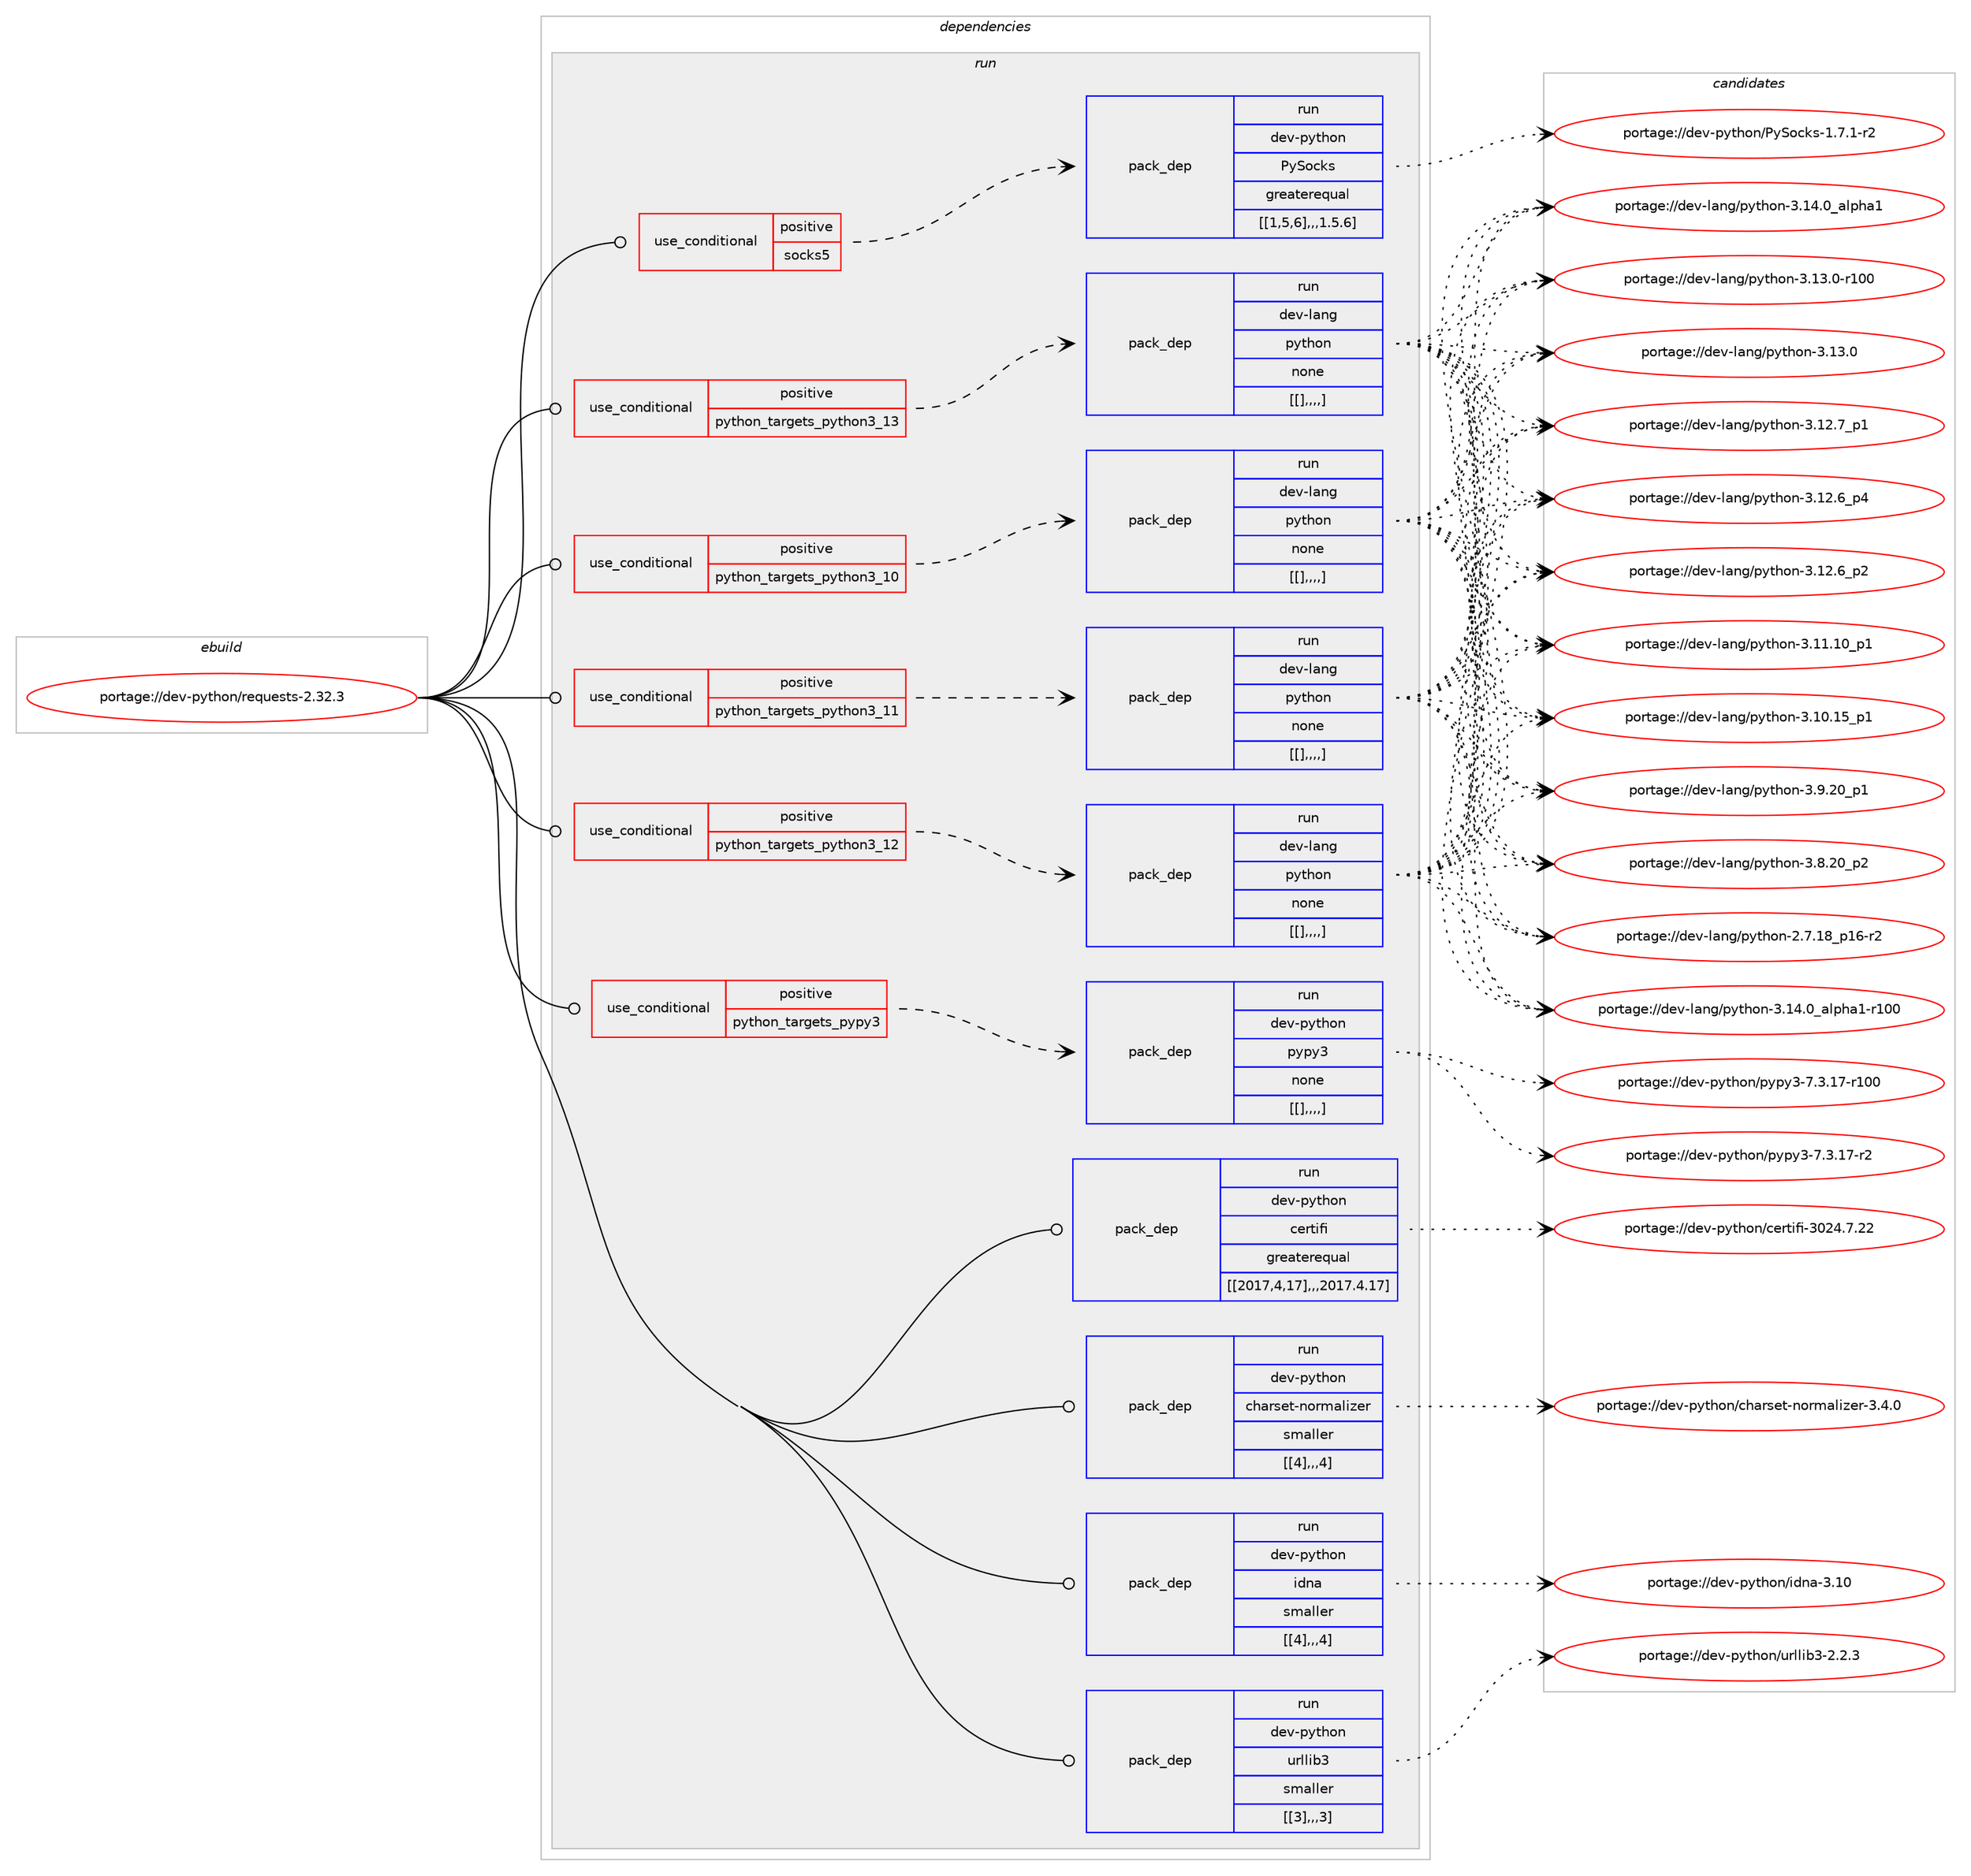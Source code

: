 digraph prolog {

# *************
# Graph options
# *************

newrank=true;
concentrate=true;
compound=true;
graph [rankdir=LR,fontname=Helvetica,fontsize=10,ranksep=1.5];#, ranksep=2.5, nodesep=0.2];
edge  [arrowhead=vee];
node  [fontname=Helvetica,fontsize=10];

# **********
# The ebuild
# **********

subgraph cluster_leftcol {
color=gray;
label=<<i>ebuild</i>>;
id [label="portage://dev-python/requests-2.32.3", color=red, width=4, href="../dev-python/requests-2.32.3.svg"];
}

# ****************
# The dependencies
# ****************

subgraph cluster_midcol {
color=gray;
label=<<i>dependencies</i>>;
subgraph cluster_compile {
fillcolor="#eeeeee";
style=filled;
label=<<i>compile</i>>;
}
subgraph cluster_compileandrun {
fillcolor="#eeeeee";
style=filled;
label=<<i>compile and run</i>>;
}
subgraph cluster_run {
fillcolor="#eeeeee";
style=filled;
label=<<i>run</i>>;
subgraph cond41683 {
dependency168606 [label=<<TABLE BORDER="0" CELLBORDER="1" CELLSPACING="0" CELLPADDING="4"><TR><TD ROWSPAN="3" CELLPADDING="10">use_conditional</TD></TR><TR><TD>positive</TD></TR><TR><TD>python_targets_pypy3</TD></TR></TABLE>>, shape=none, color=red];
subgraph pack125589 {
dependency168700 [label=<<TABLE BORDER="0" CELLBORDER="1" CELLSPACING="0" CELLPADDING="4" WIDTH="220"><TR><TD ROWSPAN="6" CELLPADDING="30">pack_dep</TD></TR><TR><TD WIDTH="110">run</TD></TR><TR><TD>dev-python</TD></TR><TR><TD>pypy3</TD></TR><TR><TD>none</TD></TR><TR><TD>[[],,,,]</TD></TR></TABLE>>, shape=none, color=blue];
}
dependency168606:e -> dependency168700:w [weight=20,style="dashed",arrowhead="vee"];
}
id:e -> dependency168606:w [weight=20,style="solid",arrowhead="odot"];
subgraph cond41749 {
dependency168703 [label=<<TABLE BORDER="0" CELLBORDER="1" CELLSPACING="0" CELLPADDING="4"><TR><TD ROWSPAN="3" CELLPADDING="10">use_conditional</TD></TR><TR><TD>positive</TD></TR><TR><TD>python_targets_python3_10</TD></TR></TABLE>>, shape=none, color=red];
subgraph pack125616 {
dependency168705 [label=<<TABLE BORDER="0" CELLBORDER="1" CELLSPACING="0" CELLPADDING="4" WIDTH="220"><TR><TD ROWSPAN="6" CELLPADDING="30">pack_dep</TD></TR><TR><TD WIDTH="110">run</TD></TR><TR><TD>dev-lang</TD></TR><TR><TD>python</TD></TR><TR><TD>none</TD></TR><TR><TD>[[],,,,]</TD></TR></TABLE>>, shape=none, color=blue];
}
dependency168703:e -> dependency168705:w [weight=20,style="dashed",arrowhead="vee"];
}
id:e -> dependency168703:w [weight=20,style="solid",arrowhead="odot"];
subgraph cond41760 {
dependency168722 [label=<<TABLE BORDER="0" CELLBORDER="1" CELLSPACING="0" CELLPADDING="4"><TR><TD ROWSPAN="3" CELLPADDING="10">use_conditional</TD></TR><TR><TD>positive</TD></TR><TR><TD>python_targets_python3_11</TD></TR></TABLE>>, shape=none, color=red];
subgraph pack125652 {
dependency168761 [label=<<TABLE BORDER="0" CELLBORDER="1" CELLSPACING="0" CELLPADDING="4" WIDTH="220"><TR><TD ROWSPAN="6" CELLPADDING="30">pack_dep</TD></TR><TR><TD WIDTH="110">run</TD></TR><TR><TD>dev-lang</TD></TR><TR><TD>python</TD></TR><TR><TD>none</TD></TR><TR><TD>[[],,,,]</TD></TR></TABLE>>, shape=none, color=blue];
}
dependency168722:e -> dependency168761:w [weight=20,style="dashed",arrowhead="vee"];
}
id:e -> dependency168722:w [weight=20,style="solid",arrowhead="odot"];
subgraph cond41772 {
dependency168783 [label=<<TABLE BORDER="0" CELLBORDER="1" CELLSPACING="0" CELLPADDING="4"><TR><TD ROWSPAN="3" CELLPADDING="10">use_conditional</TD></TR><TR><TD>positive</TD></TR><TR><TD>python_targets_python3_12</TD></TR></TABLE>>, shape=none, color=red];
subgraph pack125689 {
dependency168839 [label=<<TABLE BORDER="0" CELLBORDER="1" CELLSPACING="0" CELLPADDING="4" WIDTH="220"><TR><TD ROWSPAN="6" CELLPADDING="30">pack_dep</TD></TR><TR><TD WIDTH="110">run</TD></TR><TR><TD>dev-lang</TD></TR><TR><TD>python</TD></TR><TR><TD>none</TD></TR><TR><TD>[[],,,,]</TD></TR></TABLE>>, shape=none, color=blue];
}
dependency168783:e -> dependency168839:w [weight=20,style="dashed",arrowhead="vee"];
}
id:e -> dependency168783:w [weight=20,style="solid",arrowhead="odot"];
subgraph cond41808 {
dependency168865 [label=<<TABLE BORDER="0" CELLBORDER="1" CELLSPACING="0" CELLPADDING="4"><TR><TD ROWSPAN="3" CELLPADDING="10">use_conditional</TD></TR><TR><TD>positive</TD></TR><TR><TD>python_targets_python3_13</TD></TR></TABLE>>, shape=none, color=red];
subgraph pack125730 {
dependency168886 [label=<<TABLE BORDER="0" CELLBORDER="1" CELLSPACING="0" CELLPADDING="4" WIDTH="220"><TR><TD ROWSPAN="6" CELLPADDING="30">pack_dep</TD></TR><TR><TD WIDTH="110">run</TD></TR><TR><TD>dev-lang</TD></TR><TR><TD>python</TD></TR><TR><TD>none</TD></TR><TR><TD>[[],,,,]</TD></TR></TABLE>>, shape=none, color=blue];
}
dependency168865:e -> dependency168886:w [weight=20,style="dashed",arrowhead="vee"];
}
id:e -> dependency168865:w [weight=20,style="solid",arrowhead="odot"];
subgraph cond41827 {
dependency168951 [label=<<TABLE BORDER="0" CELLBORDER="1" CELLSPACING="0" CELLPADDING="4"><TR><TD ROWSPAN="3" CELLPADDING="10">use_conditional</TD></TR><TR><TD>positive</TD></TR><TR><TD>socks5</TD></TR></TABLE>>, shape=none, color=red];
subgraph pack125771 {
dependency168955 [label=<<TABLE BORDER="0" CELLBORDER="1" CELLSPACING="0" CELLPADDING="4" WIDTH="220"><TR><TD ROWSPAN="6" CELLPADDING="30">pack_dep</TD></TR><TR><TD WIDTH="110">run</TD></TR><TR><TD>dev-python</TD></TR><TR><TD>PySocks</TD></TR><TR><TD>greaterequal</TD></TR><TR><TD>[[1,5,6],,,1.5.6]</TD></TR></TABLE>>, shape=none, color=blue];
}
dependency168951:e -> dependency168955:w [weight=20,style="dashed",arrowhead="vee"];
}
id:e -> dependency168951:w [weight=20,style="solid",arrowhead="odot"];
subgraph pack125772 {
dependency168959 [label=<<TABLE BORDER="0" CELLBORDER="1" CELLSPACING="0" CELLPADDING="4" WIDTH="220"><TR><TD ROWSPAN="6" CELLPADDING="30">pack_dep</TD></TR><TR><TD WIDTH="110">run</TD></TR><TR><TD>dev-python</TD></TR><TR><TD>certifi</TD></TR><TR><TD>greaterequal</TD></TR><TR><TD>[[2017,4,17],,,2017.4.17]</TD></TR></TABLE>>, shape=none, color=blue];
}
id:e -> dependency168959:w [weight=20,style="solid",arrowhead="odot"];
subgraph pack125774 {
dependency168962 [label=<<TABLE BORDER="0" CELLBORDER="1" CELLSPACING="0" CELLPADDING="4" WIDTH="220"><TR><TD ROWSPAN="6" CELLPADDING="30">pack_dep</TD></TR><TR><TD WIDTH="110">run</TD></TR><TR><TD>dev-python</TD></TR><TR><TD>charset-normalizer</TD></TR><TR><TD>smaller</TD></TR><TR><TD>[[4],,,4]</TD></TR></TABLE>>, shape=none, color=blue];
}
id:e -> dependency168962:w [weight=20,style="solid",arrowhead="odot"];
subgraph pack125792 {
dependency168990 [label=<<TABLE BORDER="0" CELLBORDER="1" CELLSPACING="0" CELLPADDING="4" WIDTH="220"><TR><TD ROWSPAN="6" CELLPADDING="30">pack_dep</TD></TR><TR><TD WIDTH="110">run</TD></TR><TR><TD>dev-python</TD></TR><TR><TD>idna</TD></TR><TR><TD>smaller</TD></TR><TR><TD>[[4],,,4]</TD></TR></TABLE>>, shape=none, color=blue];
}
id:e -> dependency168990:w [weight=20,style="solid",arrowhead="odot"];
subgraph pack125809 {
dependency169027 [label=<<TABLE BORDER="0" CELLBORDER="1" CELLSPACING="0" CELLPADDING="4" WIDTH="220"><TR><TD ROWSPAN="6" CELLPADDING="30">pack_dep</TD></TR><TR><TD WIDTH="110">run</TD></TR><TR><TD>dev-python</TD></TR><TR><TD>urllib3</TD></TR><TR><TD>smaller</TD></TR><TR><TD>[[3],,,3]</TD></TR></TABLE>>, shape=none, color=blue];
}
id:e -> dependency169027:w [weight=20,style="solid",arrowhead="odot"];
}
}

# **************
# The candidates
# **************

subgraph cluster_choices {
rank=same;
color=gray;
label=<<i>candidates</i>>;

subgraph choice125309 {
color=black;
nodesep=1;
choice100101118451121211161041111104711212111212151455546514649554511450 [label="portage://dev-python/pypy3-7.3.17-r2", color=red, width=4,href="../dev-python/pypy3-7.3.17-r2.svg"];
choice1001011184511212111610411111047112121112121514555465146495545114494848 [label="portage://dev-python/pypy3-7.3.17-r100", color=red, width=4,href="../dev-python/pypy3-7.3.17-r100.svg"];
dependency168700:e -> choice100101118451121211161041111104711212111212151455546514649554511450:w [style=dotted,weight="100"];
dependency168700:e -> choice1001011184511212111610411111047112121112121514555465146495545114494848:w [style=dotted,weight="100"];
}
subgraph choice125311 {
color=black;
nodesep=1;
choice100101118451089711010347112121116104111110455146495246489597108112104974945114494848 [label="portage://dev-lang/python-3.14.0_alpha1-r100", color=red, width=4,href="../dev-lang/python-3.14.0_alpha1-r100.svg"];
choice1001011184510897110103471121211161041111104551464952464895971081121049749 [label="portage://dev-lang/python-3.14.0_alpha1", color=red, width=4,href="../dev-lang/python-3.14.0_alpha1.svg"];
choice1001011184510897110103471121211161041111104551464951464845114494848 [label="portage://dev-lang/python-3.13.0-r100", color=red, width=4,href="../dev-lang/python-3.13.0-r100.svg"];
choice10010111845108971101034711212111610411111045514649514648 [label="portage://dev-lang/python-3.13.0", color=red, width=4,href="../dev-lang/python-3.13.0.svg"];
choice100101118451089711010347112121116104111110455146495046559511249 [label="portage://dev-lang/python-3.12.7_p1", color=red, width=4,href="../dev-lang/python-3.12.7_p1.svg"];
choice100101118451089711010347112121116104111110455146495046549511252 [label="portage://dev-lang/python-3.12.6_p4", color=red, width=4,href="../dev-lang/python-3.12.6_p4.svg"];
choice100101118451089711010347112121116104111110455146495046549511250 [label="portage://dev-lang/python-3.12.6_p2", color=red, width=4,href="../dev-lang/python-3.12.6_p2.svg"];
choice10010111845108971101034711212111610411111045514649494649489511249 [label="portage://dev-lang/python-3.11.10_p1", color=red, width=4,href="../dev-lang/python-3.11.10_p1.svg"];
choice10010111845108971101034711212111610411111045514649484649539511249 [label="portage://dev-lang/python-3.10.15_p1", color=red, width=4,href="../dev-lang/python-3.10.15_p1.svg"];
choice100101118451089711010347112121116104111110455146574650489511249 [label="portage://dev-lang/python-3.9.20_p1", color=red, width=4,href="../dev-lang/python-3.9.20_p1.svg"];
choice100101118451089711010347112121116104111110455146564650489511250 [label="portage://dev-lang/python-3.8.20_p2", color=red, width=4,href="../dev-lang/python-3.8.20_p2.svg"];
choice100101118451089711010347112121116104111110455046554649569511249544511450 [label="portage://dev-lang/python-2.7.18_p16-r2", color=red, width=4,href="../dev-lang/python-2.7.18_p16-r2.svg"];
dependency168705:e -> choice100101118451089711010347112121116104111110455146495246489597108112104974945114494848:w [style=dotted,weight="100"];
dependency168705:e -> choice1001011184510897110103471121211161041111104551464952464895971081121049749:w [style=dotted,weight="100"];
dependency168705:e -> choice1001011184510897110103471121211161041111104551464951464845114494848:w [style=dotted,weight="100"];
dependency168705:e -> choice10010111845108971101034711212111610411111045514649514648:w [style=dotted,weight="100"];
dependency168705:e -> choice100101118451089711010347112121116104111110455146495046559511249:w [style=dotted,weight="100"];
dependency168705:e -> choice100101118451089711010347112121116104111110455146495046549511252:w [style=dotted,weight="100"];
dependency168705:e -> choice100101118451089711010347112121116104111110455146495046549511250:w [style=dotted,weight="100"];
dependency168705:e -> choice10010111845108971101034711212111610411111045514649494649489511249:w [style=dotted,weight="100"];
dependency168705:e -> choice10010111845108971101034711212111610411111045514649484649539511249:w [style=dotted,weight="100"];
dependency168705:e -> choice100101118451089711010347112121116104111110455146574650489511249:w [style=dotted,weight="100"];
dependency168705:e -> choice100101118451089711010347112121116104111110455146564650489511250:w [style=dotted,weight="100"];
dependency168705:e -> choice100101118451089711010347112121116104111110455046554649569511249544511450:w [style=dotted,weight="100"];
}
subgraph choice125320 {
color=black;
nodesep=1;
choice100101118451089711010347112121116104111110455146495246489597108112104974945114494848 [label="portage://dev-lang/python-3.14.0_alpha1-r100", color=red, width=4,href="../dev-lang/python-3.14.0_alpha1-r100.svg"];
choice1001011184510897110103471121211161041111104551464952464895971081121049749 [label="portage://dev-lang/python-3.14.0_alpha1", color=red, width=4,href="../dev-lang/python-3.14.0_alpha1.svg"];
choice1001011184510897110103471121211161041111104551464951464845114494848 [label="portage://dev-lang/python-3.13.0-r100", color=red, width=4,href="../dev-lang/python-3.13.0-r100.svg"];
choice10010111845108971101034711212111610411111045514649514648 [label="portage://dev-lang/python-3.13.0", color=red, width=4,href="../dev-lang/python-3.13.0.svg"];
choice100101118451089711010347112121116104111110455146495046559511249 [label="portage://dev-lang/python-3.12.7_p1", color=red, width=4,href="../dev-lang/python-3.12.7_p1.svg"];
choice100101118451089711010347112121116104111110455146495046549511252 [label="portage://dev-lang/python-3.12.6_p4", color=red, width=4,href="../dev-lang/python-3.12.6_p4.svg"];
choice100101118451089711010347112121116104111110455146495046549511250 [label="portage://dev-lang/python-3.12.6_p2", color=red, width=4,href="../dev-lang/python-3.12.6_p2.svg"];
choice10010111845108971101034711212111610411111045514649494649489511249 [label="portage://dev-lang/python-3.11.10_p1", color=red, width=4,href="../dev-lang/python-3.11.10_p1.svg"];
choice10010111845108971101034711212111610411111045514649484649539511249 [label="portage://dev-lang/python-3.10.15_p1", color=red, width=4,href="../dev-lang/python-3.10.15_p1.svg"];
choice100101118451089711010347112121116104111110455146574650489511249 [label="portage://dev-lang/python-3.9.20_p1", color=red, width=4,href="../dev-lang/python-3.9.20_p1.svg"];
choice100101118451089711010347112121116104111110455146564650489511250 [label="portage://dev-lang/python-3.8.20_p2", color=red, width=4,href="../dev-lang/python-3.8.20_p2.svg"];
choice100101118451089711010347112121116104111110455046554649569511249544511450 [label="portage://dev-lang/python-2.7.18_p16-r2", color=red, width=4,href="../dev-lang/python-2.7.18_p16-r2.svg"];
dependency168761:e -> choice100101118451089711010347112121116104111110455146495246489597108112104974945114494848:w [style=dotted,weight="100"];
dependency168761:e -> choice1001011184510897110103471121211161041111104551464952464895971081121049749:w [style=dotted,weight="100"];
dependency168761:e -> choice1001011184510897110103471121211161041111104551464951464845114494848:w [style=dotted,weight="100"];
dependency168761:e -> choice10010111845108971101034711212111610411111045514649514648:w [style=dotted,weight="100"];
dependency168761:e -> choice100101118451089711010347112121116104111110455146495046559511249:w [style=dotted,weight="100"];
dependency168761:e -> choice100101118451089711010347112121116104111110455146495046549511252:w [style=dotted,weight="100"];
dependency168761:e -> choice100101118451089711010347112121116104111110455146495046549511250:w [style=dotted,weight="100"];
dependency168761:e -> choice10010111845108971101034711212111610411111045514649494649489511249:w [style=dotted,weight="100"];
dependency168761:e -> choice10010111845108971101034711212111610411111045514649484649539511249:w [style=dotted,weight="100"];
dependency168761:e -> choice100101118451089711010347112121116104111110455146574650489511249:w [style=dotted,weight="100"];
dependency168761:e -> choice100101118451089711010347112121116104111110455146564650489511250:w [style=dotted,weight="100"];
dependency168761:e -> choice100101118451089711010347112121116104111110455046554649569511249544511450:w [style=dotted,weight="100"];
}
subgraph choice125331 {
color=black;
nodesep=1;
choice100101118451089711010347112121116104111110455146495246489597108112104974945114494848 [label="portage://dev-lang/python-3.14.0_alpha1-r100", color=red, width=4,href="../dev-lang/python-3.14.0_alpha1-r100.svg"];
choice1001011184510897110103471121211161041111104551464952464895971081121049749 [label="portage://dev-lang/python-3.14.0_alpha1", color=red, width=4,href="../dev-lang/python-3.14.0_alpha1.svg"];
choice1001011184510897110103471121211161041111104551464951464845114494848 [label="portage://dev-lang/python-3.13.0-r100", color=red, width=4,href="../dev-lang/python-3.13.0-r100.svg"];
choice10010111845108971101034711212111610411111045514649514648 [label="portage://dev-lang/python-3.13.0", color=red, width=4,href="../dev-lang/python-3.13.0.svg"];
choice100101118451089711010347112121116104111110455146495046559511249 [label="portage://dev-lang/python-3.12.7_p1", color=red, width=4,href="../dev-lang/python-3.12.7_p1.svg"];
choice100101118451089711010347112121116104111110455146495046549511252 [label="portage://dev-lang/python-3.12.6_p4", color=red, width=4,href="../dev-lang/python-3.12.6_p4.svg"];
choice100101118451089711010347112121116104111110455146495046549511250 [label="portage://dev-lang/python-3.12.6_p2", color=red, width=4,href="../dev-lang/python-3.12.6_p2.svg"];
choice10010111845108971101034711212111610411111045514649494649489511249 [label="portage://dev-lang/python-3.11.10_p1", color=red, width=4,href="../dev-lang/python-3.11.10_p1.svg"];
choice10010111845108971101034711212111610411111045514649484649539511249 [label="portage://dev-lang/python-3.10.15_p1", color=red, width=4,href="../dev-lang/python-3.10.15_p1.svg"];
choice100101118451089711010347112121116104111110455146574650489511249 [label="portage://dev-lang/python-3.9.20_p1", color=red, width=4,href="../dev-lang/python-3.9.20_p1.svg"];
choice100101118451089711010347112121116104111110455146564650489511250 [label="portage://dev-lang/python-3.8.20_p2", color=red, width=4,href="../dev-lang/python-3.8.20_p2.svg"];
choice100101118451089711010347112121116104111110455046554649569511249544511450 [label="portage://dev-lang/python-2.7.18_p16-r2", color=red, width=4,href="../dev-lang/python-2.7.18_p16-r2.svg"];
dependency168839:e -> choice100101118451089711010347112121116104111110455146495246489597108112104974945114494848:w [style=dotted,weight="100"];
dependency168839:e -> choice1001011184510897110103471121211161041111104551464952464895971081121049749:w [style=dotted,weight="100"];
dependency168839:e -> choice1001011184510897110103471121211161041111104551464951464845114494848:w [style=dotted,weight="100"];
dependency168839:e -> choice10010111845108971101034711212111610411111045514649514648:w [style=dotted,weight="100"];
dependency168839:e -> choice100101118451089711010347112121116104111110455146495046559511249:w [style=dotted,weight="100"];
dependency168839:e -> choice100101118451089711010347112121116104111110455146495046549511252:w [style=dotted,weight="100"];
dependency168839:e -> choice100101118451089711010347112121116104111110455146495046549511250:w [style=dotted,weight="100"];
dependency168839:e -> choice10010111845108971101034711212111610411111045514649494649489511249:w [style=dotted,weight="100"];
dependency168839:e -> choice10010111845108971101034711212111610411111045514649484649539511249:w [style=dotted,weight="100"];
dependency168839:e -> choice100101118451089711010347112121116104111110455146574650489511249:w [style=dotted,weight="100"];
dependency168839:e -> choice100101118451089711010347112121116104111110455146564650489511250:w [style=dotted,weight="100"];
dependency168839:e -> choice100101118451089711010347112121116104111110455046554649569511249544511450:w [style=dotted,weight="100"];
}
subgraph choice125336 {
color=black;
nodesep=1;
choice100101118451089711010347112121116104111110455146495246489597108112104974945114494848 [label="portage://dev-lang/python-3.14.0_alpha1-r100", color=red, width=4,href="../dev-lang/python-3.14.0_alpha1-r100.svg"];
choice1001011184510897110103471121211161041111104551464952464895971081121049749 [label="portage://dev-lang/python-3.14.0_alpha1", color=red, width=4,href="../dev-lang/python-3.14.0_alpha1.svg"];
choice1001011184510897110103471121211161041111104551464951464845114494848 [label="portage://dev-lang/python-3.13.0-r100", color=red, width=4,href="../dev-lang/python-3.13.0-r100.svg"];
choice10010111845108971101034711212111610411111045514649514648 [label="portage://dev-lang/python-3.13.0", color=red, width=4,href="../dev-lang/python-3.13.0.svg"];
choice100101118451089711010347112121116104111110455146495046559511249 [label="portage://dev-lang/python-3.12.7_p1", color=red, width=4,href="../dev-lang/python-3.12.7_p1.svg"];
choice100101118451089711010347112121116104111110455146495046549511252 [label="portage://dev-lang/python-3.12.6_p4", color=red, width=4,href="../dev-lang/python-3.12.6_p4.svg"];
choice100101118451089711010347112121116104111110455146495046549511250 [label="portage://dev-lang/python-3.12.6_p2", color=red, width=4,href="../dev-lang/python-3.12.6_p2.svg"];
choice10010111845108971101034711212111610411111045514649494649489511249 [label="portage://dev-lang/python-3.11.10_p1", color=red, width=4,href="../dev-lang/python-3.11.10_p1.svg"];
choice10010111845108971101034711212111610411111045514649484649539511249 [label="portage://dev-lang/python-3.10.15_p1", color=red, width=4,href="../dev-lang/python-3.10.15_p1.svg"];
choice100101118451089711010347112121116104111110455146574650489511249 [label="portage://dev-lang/python-3.9.20_p1", color=red, width=4,href="../dev-lang/python-3.9.20_p1.svg"];
choice100101118451089711010347112121116104111110455146564650489511250 [label="portage://dev-lang/python-3.8.20_p2", color=red, width=4,href="../dev-lang/python-3.8.20_p2.svg"];
choice100101118451089711010347112121116104111110455046554649569511249544511450 [label="portage://dev-lang/python-2.7.18_p16-r2", color=red, width=4,href="../dev-lang/python-2.7.18_p16-r2.svg"];
dependency168886:e -> choice100101118451089711010347112121116104111110455146495246489597108112104974945114494848:w [style=dotted,weight="100"];
dependency168886:e -> choice1001011184510897110103471121211161041111104551464952464895971081121049749:w [style=dotted,weight="100"];
dependency168886:e -> choice1001011184510897110103471121211161041111104551464951464845114494848:w [style=dotted,weight="100"];
dependency168886:e -> choice10010111845108971101034711212111610411111045514649514648:w [style=dotted,weight="100"];
dependency168886:e -> choice100101118451089711010347112121116104111110455146495046559511249:w [style=dotted,weight="100"];
dependency168886:e -> choice100101118451089711010347112121116104111110455146495046549511252:w [style=dotted,weight="100"];
dependency168886:e -> choice100101118451089711010347112121116104111110455146495046549511250:w [style=dotted,weight="100"];
dependency168886:e -> choice10010111845108971101034711212111610411111045514649494649489511249:w [style=dotted,weight="100"];
dependency168886:e -> choice10010111845108971101034711212111610411111045514649484649539511249:w [style=dotted,weight="100"];
dependency168886:e -> choice100101118451089711010347112121116104111110455146574650489511249:w [style=dotted,weight="100"];
dependency168886:e -> choice100101118451089711010347112121116104111110455146564650489511250:w [style=dotted,weight="100"];
dependency168886:e -> choice100101118451089711010347112121116104111110455046554649569511249544511450:w [style=dotted,weight="100"];
}
subgraph choice125351 {
color=black;
nodesep=1;
choice10010111845112121116104111110478012183111991071154549465546494511450 [label="portage://dev-python/PySocks-1.7.1-r2", color=red, width=4,href="../dev-python/PySocks-1.7.1-r2.svg"];
dependency168955:e -> choice10010111845112121116104111110478012183111991071154549465546494511450:w [style=dotted,weight="100"];
}
subgraph choice125353 {
color=black;
nodesep=1;
choice10010111845112121116104111110479910111411610510210545514850524655465050 [label="portage://dev-python/certifi-3024.7.22", color=red, width=4,href="../dev-python/certifi-3024.7.22.svg"];
dependency168959:e -> choice10010111845112121116104111110479910111411610510210545514850524655465050:w [style=dotted,weight="100"];
}
subgraph choice125357 {
color=black;
nodesep=1;
choice100101118451121211161041111104799104971141151011164511011111410997108105122101114455146524648 [label="portage://dev-python/charset-normalizer-3.4.0", color=red, width=4,href="../dev-python/charset-normalizer-3.4.0.svg"];
dependency168962:e -> choice100101118451121211161041111104799104971141151011164511011111410997108105122101114455146524648:w [style=dotted,weight="100"];
}
subgraph choice125394 {
color=black;
nodesep=1;
choice1001011184511212111610411111047105100110974551464948 [label="portage://dev-python/idna-3.10", color=red, width=4,href="../dev-python/idna-3.10.svg"];
dependency168990:e -> choice1001011184511212111610411111047105100110974551464948:w [style=dotted,weight="100"];
}
subgraph choice125401 {
color=black;
nodesep=1;
choice10010111845112121116104111110471171141081081059851455046504651 [label="portage://dev-python/urllib3-2.2.3", color=red, width=4,href="../dev-python/urllib3-2.2.3.svg"];
dependency169027:e -> choice10010111845112121116104111110471171141081081059851455046504651:w [style=dotted,weight="100"];
}
}

}
